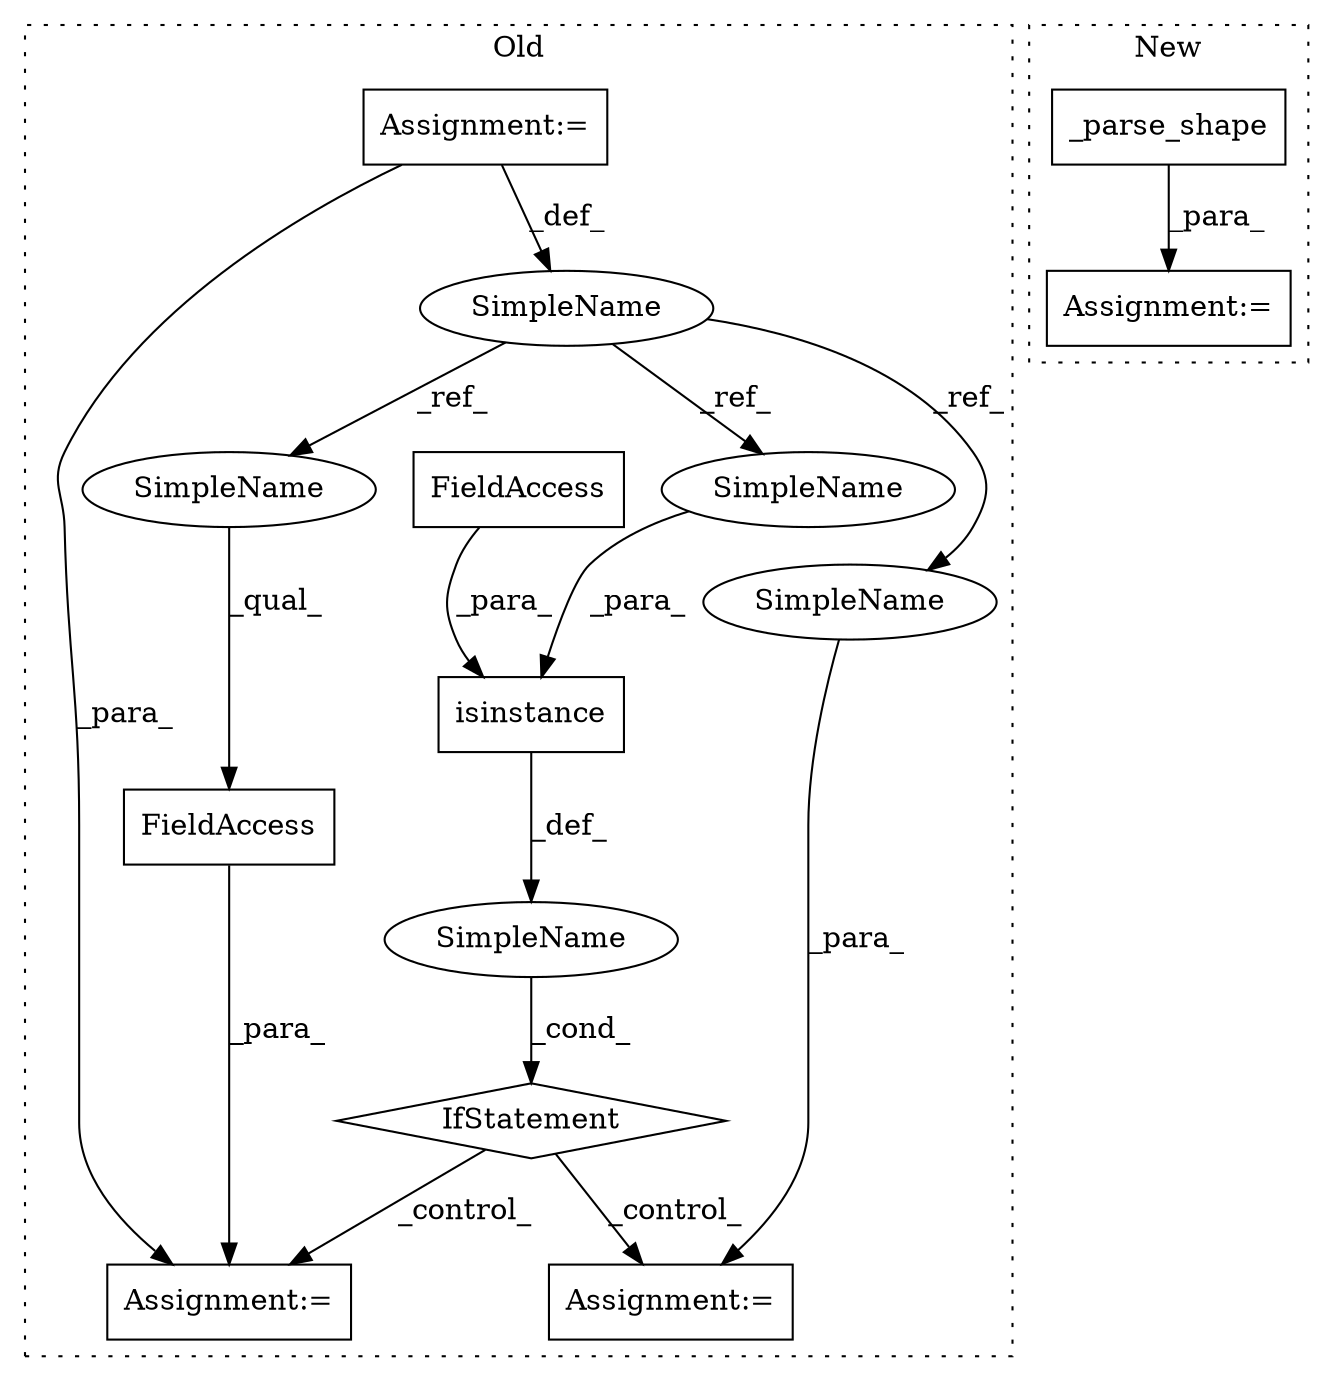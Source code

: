 digraph G {
subgraph cluster0 {
1 [label="IfStatement" a="25" s="5113,5140" l="4,2" shape="diamond"];
3 [label="SimpleName" a="42" s="" l="" shape="ellipse"];
4 [label="Assignment:=" a="7" s="5155" l="1" shape="box"];
5 [label="SimpleName" a="42" s="4995" l="5" shape="ellipse"];
6 [label="FieldAccess" a="22" s="5189" l="11" shape="box"];
7 [label="Assignment:=" a="7" s="4995" l="5" shape="box"];
9 [label="Assignment:=" a="7" s="5188" l="1" shape="box"];
10 [label="isinstance" a="32" s="5117,5139" l="11,1" shape="box"];
11 [label="FieldAccess" a="22" s="5134" l="5" shape="box"];
12 [label="SimpleName" a="42" s="5128" l="5" shape="ellipse"];
13 [label="SimpleName" a="42" s="5189" l="5" shape="ellipse"];
14 [label="SimpleName" a="42" s="5156" l="5" shape="ellipse"];
label = "Old";
style="dotted";
}
subgraph cluster1 {
2 [label="_parse_shape" a="32" s="4576,4594" l="13,1" shape="box"];
8 [label="Assignment:=" a="7" s="4575" l="1" shape="box"];
label = "New";
style="dotted";
}
1 -> 9 [label="_control_"];
1 -> 4 [label="_control_"];
2 -> 8 [label="_para_"];
3 -> 1 [label="_cond_"];
5 -> 13 [label="_ref_"];
5 -> 12 [label="_ref_"];
5 -> 14 [label="_ref_"];
6 -> 9 [label="_para_"];
7 -> 5 [label="_def_"];
7 -> 9 [label="_para_"];
10 -> 3 [label="_def_"];
11 -> 10 [label="_para_"];
12 -> 10 [label="_para_"];
13 -> 6 [label="_qual_"];
14 -> 4 [label="_para_"];
}